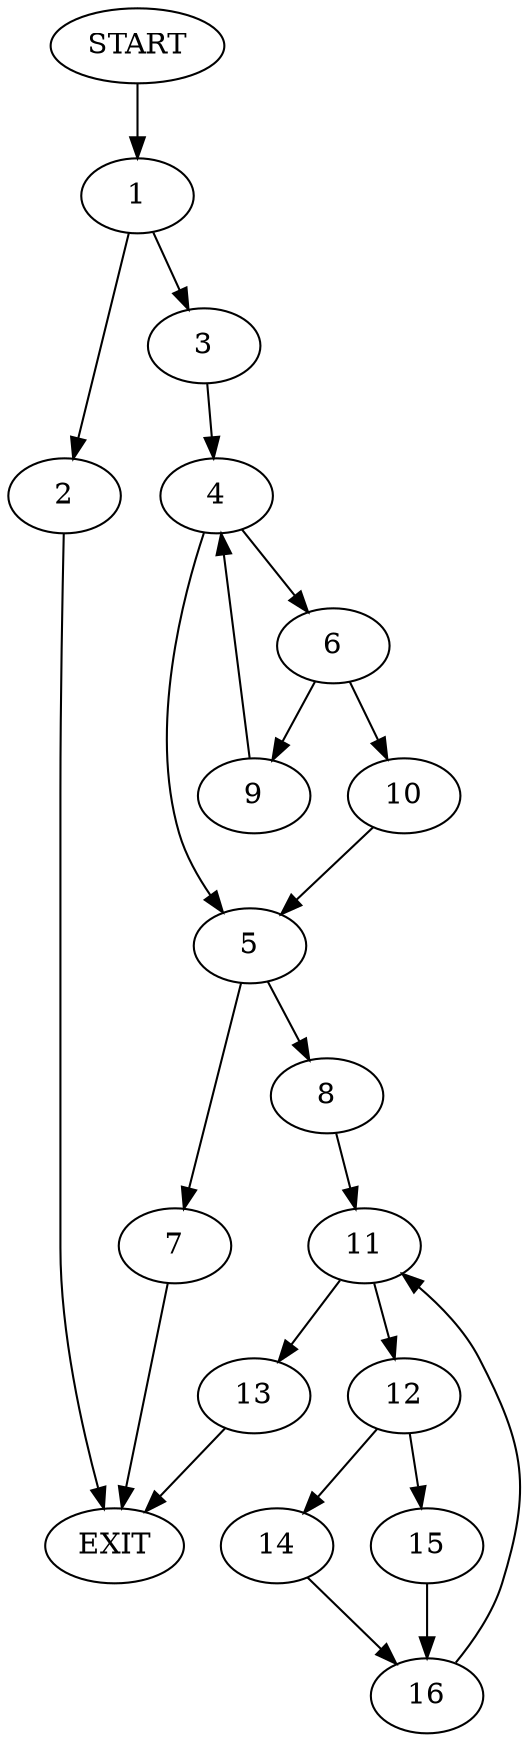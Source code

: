 digraph {
0 [label="START"]
17 [label="EXIT"]
0 -> 1
1 -> 2
1 -> 3
2 -> 17
3 -> 4
4 -> 5
4 -> 6
5 -> 7
5 -> 8
6 -> 9
6 -> 10
10 -> 5
9 -> 4
8 -> 11
7 -> 17
11 -> 12
11 -> 13
13 -> 17
12 -> 14
12 -> 15
14 -> 16
15 -> 16
16 -> 11
}
